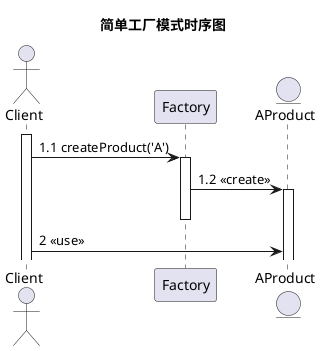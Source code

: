 @startuml
title 简单工厂模式时序图

actor Client
participant Factory
entity AProduct

activate Client
Client -> Factory: 1.1 createProduct('A')
activate Factory
Factory -> AProduct: 1.2 <<create>>
activate AProduct
deactivate Factory
Client -> AProduct: 2 <<use>>
@enduml